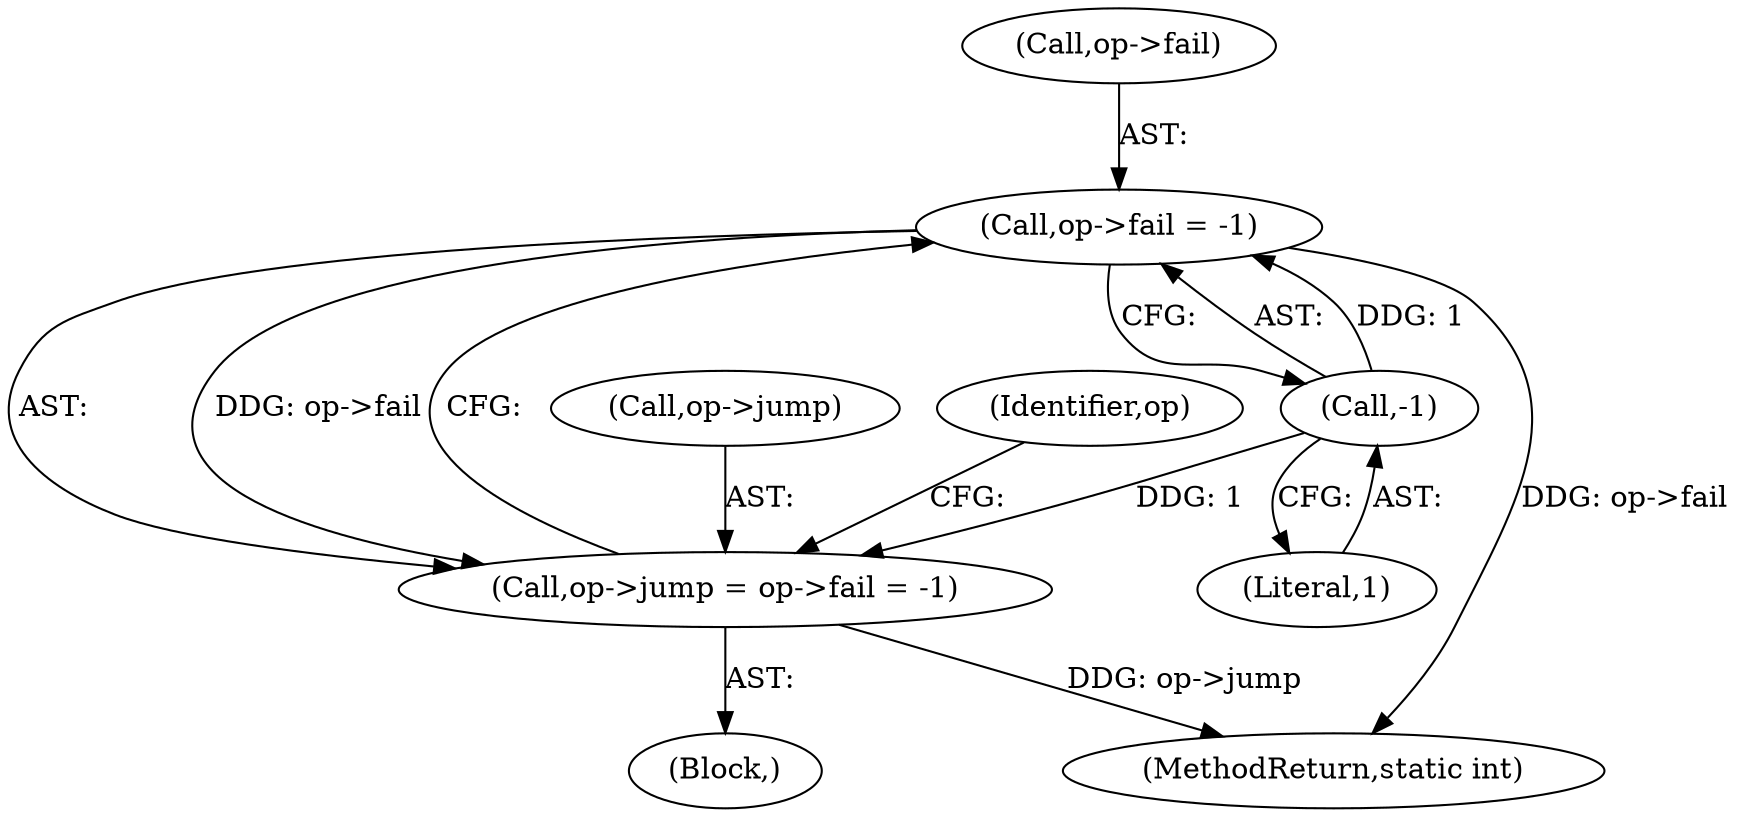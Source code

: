 digraph "0_radare2_77c47cf873dd55b396da60baa2ca83bbd39e4add@pointer" {
"1000139" [label="(Call,op->fail = -1)"];
"1000143" [label="(Call,-1)"];
"1000135" [label="(Call,op->jump = op->fail = -1)"];
"1000139" [label="(Call,op->fail = -1)"];
"1000198" [label="(MethodReturn,static int)"];
"1000140" [label="(Call,op->fail)"];
"1000106" [label="(Block,)"];
"1000136" [label="(Call,op->jump)"];
"1000135" [label="(Call,op->jump = op->fail = -1)"];
"1000147" [label="(Identifier,op)"];
"1000143" [label="(Call,-1)"];
"1000144" [label="(Literal,1)"];
"1000139" -> "1000135"  [label="AST: "];
"1000139" -> "1000143"  [label="CFG: "];
"1000140" -> "1000139"  [label="AST: "];
"1000143" -> "1000139"  [label="AST: "];
"1000135" -> "1000139"  [label="CFG: "];
"1000139" -> "1000198"  [label="DDG: op->fail"];
"1000139" -> "1000135"  [label="DDG: op->fail"];
"1000143" -> "1000139"  [label="DDG: 1"];
"1000143" -> "1000144"  [label="CFG: "];
"1000144" -> "1000143"  [label="AST: "];
"1000143" -> "1000135"  [label="DDG: 1"];
"1000135" -> "1000106"  [label="AST: "];
"1000136" -> "1000135"  [label="AST: "];
"1000147" -> "1000135"  [label="CFG: "];
"1000135" -> "1000198"  [label="DDG: op->jump"];
}
